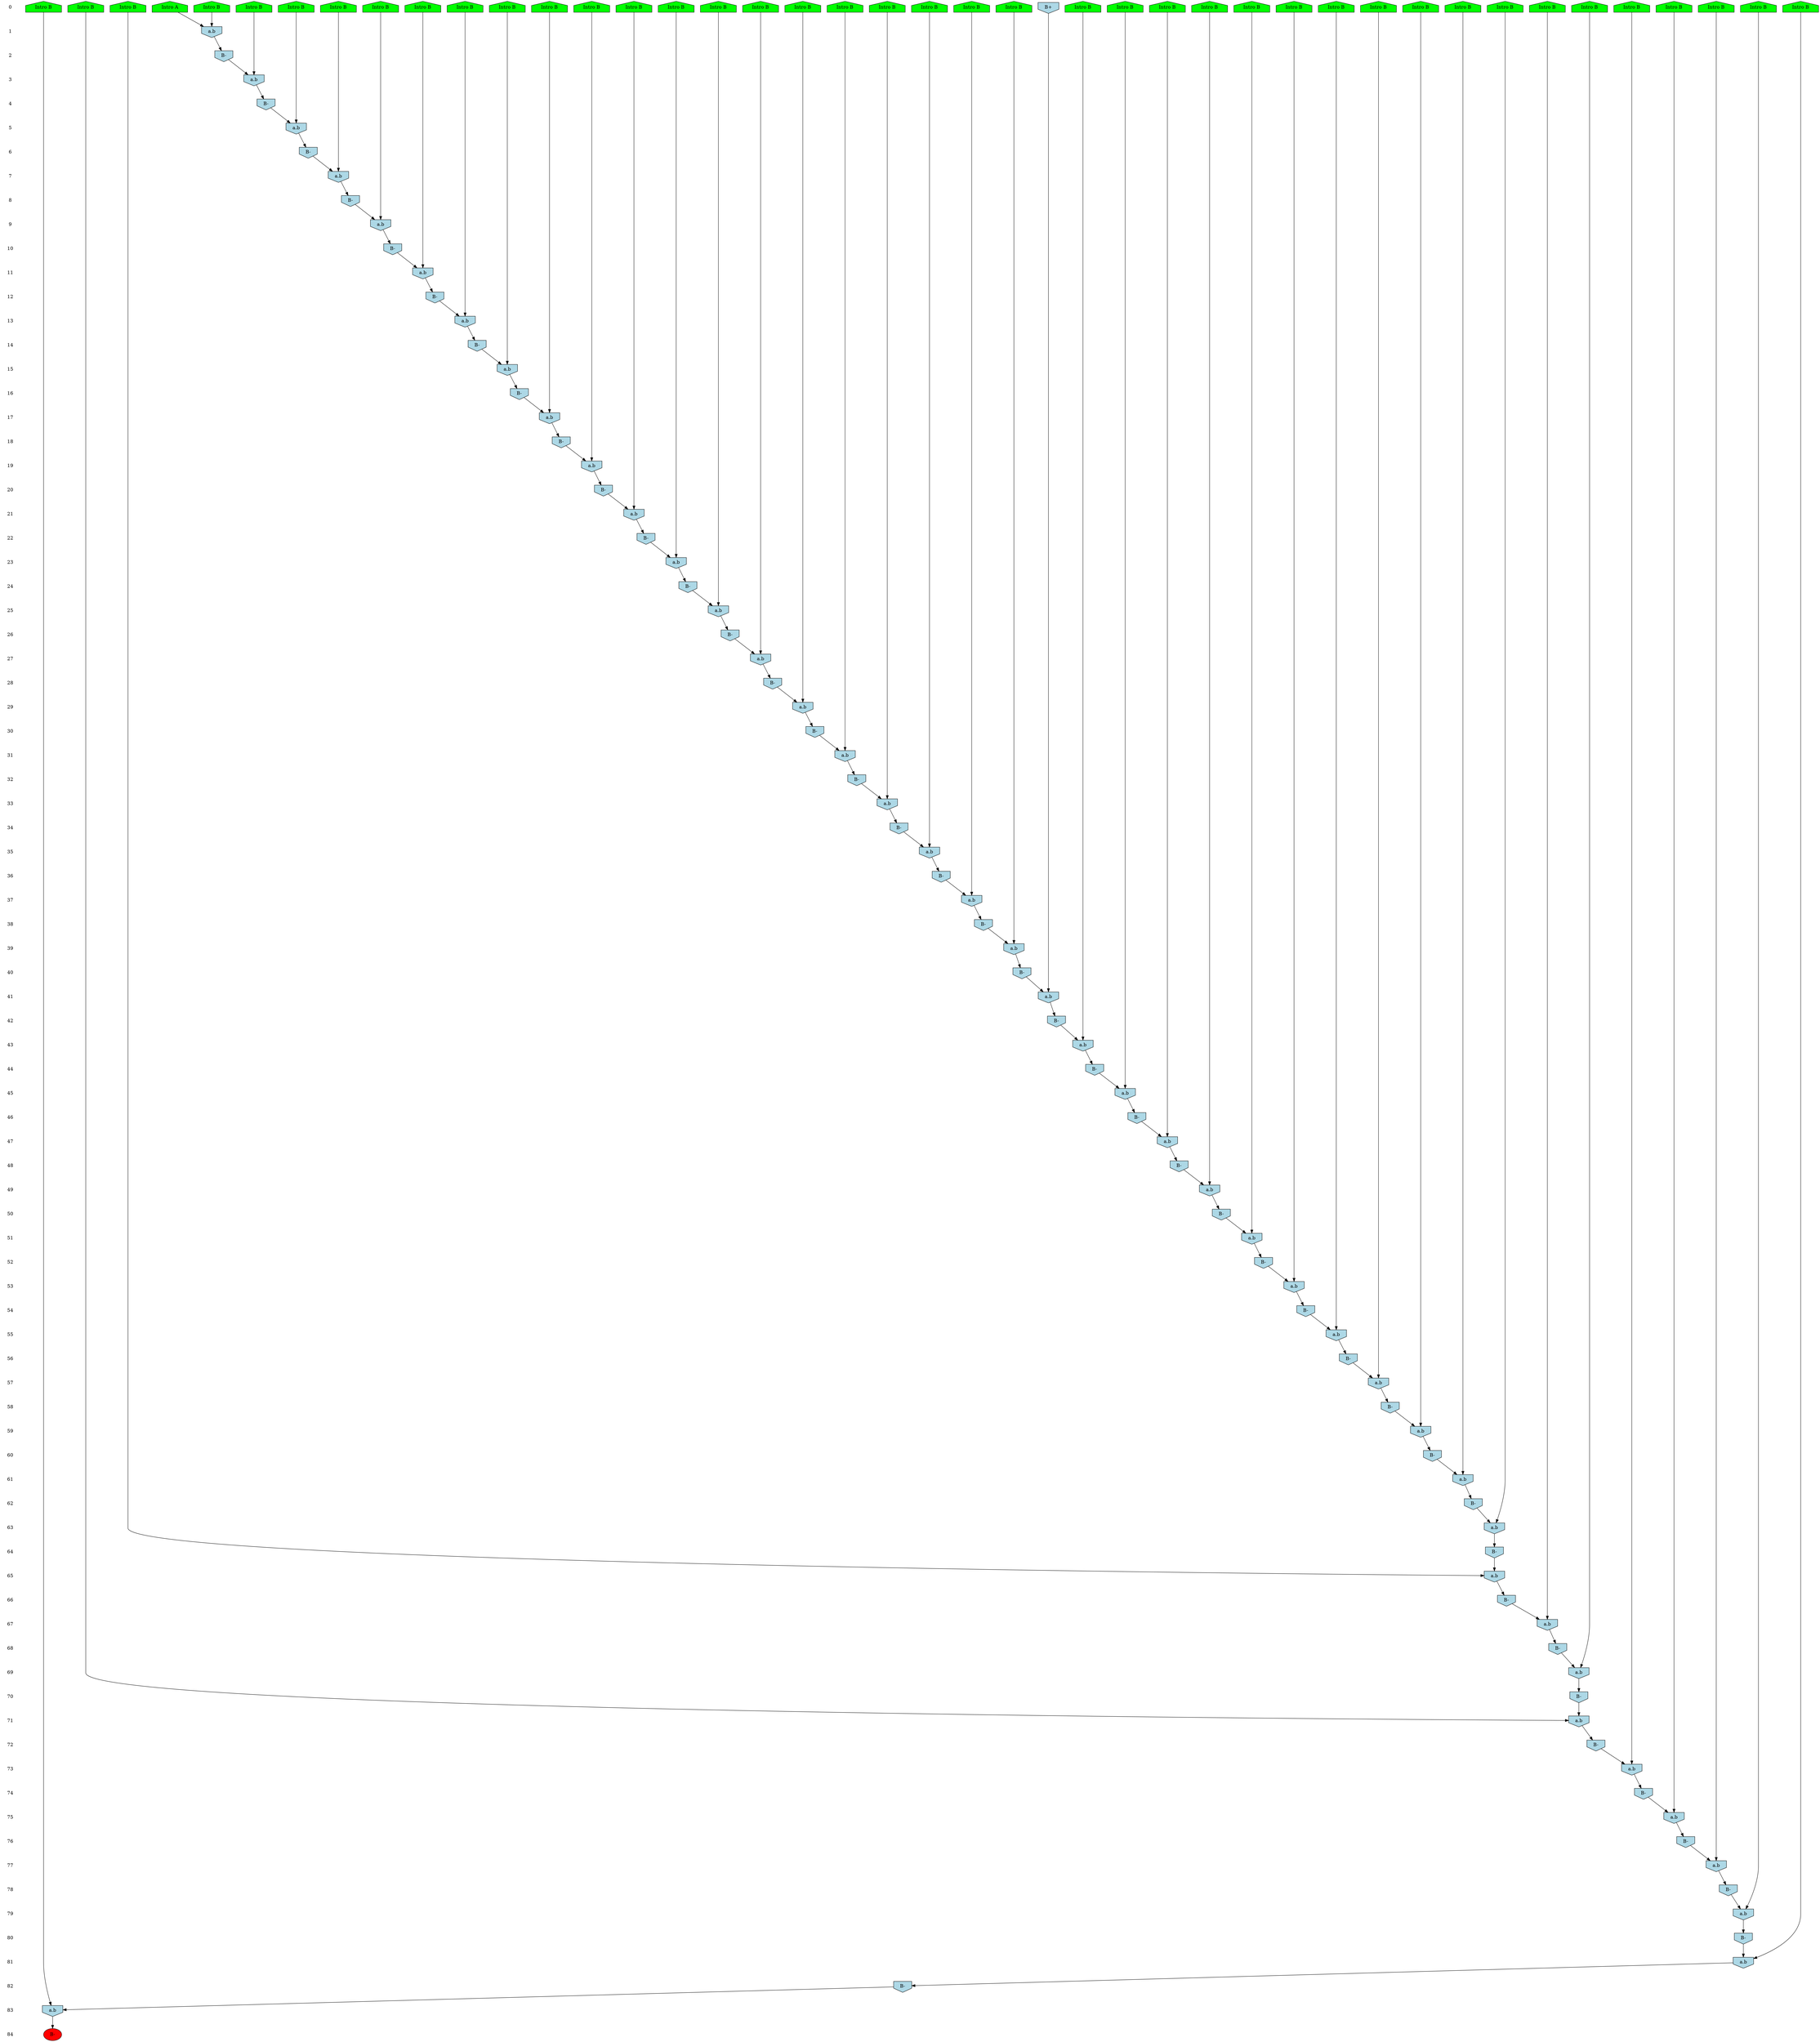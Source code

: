 /* Compression of 1 causal flows obtained in average at 3.810448E+01 t.u */
/* Compressed causal flows were: [42] */
digraph G{
 ranksep=.5 ; 
{ rank = same ; "0" [shape=plaintext] ; node_1 [label ="Intro B", shape=house, style=filled, fillcolor=green] ;
node_2 [label ="Intro B", shape=house, style=filled, fillcolor=green] ;
node_3 [label ="Intro B", shape=house, style=filled, fillcolor=green] ;
node_4 [label ="Intro B", shape=house, style=filled, fillcolor=green] ;
node_5 [label ="Intro B", shape=house, style=filled, fillcolor=green] ;
node_6 [label ="Intro B", shape=house, style=filled, fillcolor=green] ;
node_7 [label ="Intro B", shape=house, style=filled, fillcolor=green] ;
node_8 [label ="Intro B", shape=house, style=filled, fillcolor=green] ;
node_9 [label ="Intro B", shape=house, style=filled, fillcolor=green] ;
node_10 [label ="Intro B", shape=house, style=filled, fillcolor=green] ;
node_11 [label ="Intro B", shape=house, style=filled, fillcolor=green] ;
node_12 [label ="Intro B", shape=house, style=filled, fillcolor=green] ;
node_13 [label ="Intro B", shape=house, style=filled, fillcolor=green] ;
node_14 [label ="Intro B", shape=house, style=filled, fillcolor=green] ;
node_15 [label ="Intro B", shape=house, style=filled, fillcolor=green] ;
node_16 [label ="Intro B", shape=house, style=filled, fillcolor=green] ;
node_17 [label ="Intro B", shape=house, style=filled, fillcolor=green] ;
node_18 [label ="Intro B", shape=house, style=filled, fillcolor=green] ;
node_19 [label ="Intro B", shape=house, style=filled, fillcolor=green] ;
node_20 [label ="Intro B", shape=house, style=filled, fillcolor=green] ;
node_21 [label ="Intro B", shape=house, style=filled, fillcolor=green] ;
node_22 [label ="Intro B", shape=house, style=filled, fillcolor=green] ;
node_23 [label ="Intro B", shape=house, style=filled, fillcolor=green] ;
node_24 [label ="Intro B", shape=house, style=filled, fillcolor=green] ;
node_25 [label ="Intro B", shape=house, style=filled, fillcolor=green] ;
node_26 [label ="Intro B", shape=house, style=filled, fillcolor=green] ;
node_27 [label ="Intro B", shape=house, style=filled, fillcolor=green] ;
node_28 [label ="Intro B", shape=house, style=filled, fillcolor=green] ;
node_29 [label ="Intro B", shape=house, style=filled, fillcolor=green] ;
node_30 [label ="Intro B", shape=house, style=filled, fillcolor=green] ;
node_31 [label ="Intro B", shape=house, style=filled, fillcolor=green] ;
node_32 [label ="Intro B", shape=house, style=filled, fillcolor=green] ;
node_33 [label ="Intro B", shape=house, style=filled, fillcolor=green] ;
node_34 [label ="Intro B", shape=house, style=filled, fillcolor=green] ;
node_35 [label ="Intro B", shape=house, style=filled, fillcolor=green] ;
node_36 [label ="Intro B", shape=house, style=filled, fillcolor=green] ;
node_37 [label ="Intro B", shape=house, style=filled, fillcolor=green] ;
node_38 [label ="Intro B", shape=house, style=filled, fillcolor=green] ;
node_39 [label ="Intro B", shape=house, style=filled, fillcolor=green] ;
node_40 [label ="Intro B", shape=house, style=filled, fillcolor=green] ;
node_41 [label ="Intro B", shape=house, style=filled, fillcolor=green] ;
node_42 [label ="Intro A", shape=house, style=filled, fillcolor=green] ;
node_56 [label="B+", shape=invhouse, style=filled, fillcolor = lightblue] ;
}
{ rank = same ; "1" [shape=plaintext] ; node_43 [label="a.b", shape=invhouse, style=filled, fillcolor = lightblue] ;
}
{ rank = same ; "2" [shape=plaintext] ; node_44 [label="B-", shape=invhouse, style=filled, fillcolor = lightblue] ;
}
{ rank = same ; "3" [shape=plaintext] ; node_45 [label="a.b", shape=invhouse, style=filled, fillcolor = lightblue] ;
}
{ rank = same ; "4" [shape=plaintext] ; node_46 [label="B-", shape=invhouse, style=filled, fillcolor = lightblue] ;
}
{ rank = same ; "5" [shape=plaintext] ; node_47 [label="a.b", shape=invhouse, style=filled, fillcolor = lightblue] ;
}
{ rank = same ; "6" [shape=plaintext] ; node_48 [label="B-", shape=invhouse, style=filled, fillcolor = lightblue] ;
}
{ rank = same ; "7" [shape=plaintext] ; node_49 [label="a.b", shape=invhouse, style=filled, fillcolor = lightblue] ;
}
{ rank = same ; "8" [shape=plaintext] ; node_50 [label="B-", shape=invhouse, style=filled, fillcolor = lightblue] ;
}
{ rank = same ; "9" [shape=plaintext] ; node_51 [label="a.b", shape=invhouse, style=filled, fillcolor = lightblue] ;
}
{ rank = same ; "10" [shape=plaintext] ; node_52 [label="B-", shape=invhouse, style=filled, fillcolor = lightblue] ;
}
{ rank = same ; "11" [shape=plaintext] ; node_53 [label="a.b", shape=invhouse, style=filled, fillcolor = lightblue] ;
}
{ rank = same ; "12" [shape=plaintext] ; node_54 [label="B-", shape=invhouse, style=filled, fillcolor = lightblue] ;
}
{ rank = same ; "13" [shape=plaintext] ; node_55 [label="a.b", shape=invhouse, style=filled, fillcolor = lightblue] ;
}
{ rank = same ; "14" [shape=plaintext] ; node_57 [label="B-", shape=invhouse, style=filled, fillcolor = lightblue] ;
}
{ rank = same ; "15" [shape=plaintext] ; node_58 [label="a.b", shape=invhouse, style=filled, fillcolor = lightblue] ;
}
{ rank = same ; "16" [shape=plaintext] ; node_59 [label="B-", shape=invhouse, style=filled, fillcolor = lightblue] ;
}
{ rank = same ; "17" [shape=plaintext] ; node_60 [label="a.b", shape=invhouse, style=filled, fillcolor = lightblue] ;
}
{ rank = same ; "18" [shape=plaintext] ; node_61 [label="B-", shape=invhouse, style=filled, fillcolor = lightblue] ;
}
{ rank = same ; "19" [shape=plaintext] ; node_62 [label="a.b", shape=invhouse, style=filled, fillcolor = lightblue] ;
}
{ rank = same ; "20" [shape=plaintext] ; node_63 [label="B-", shape=invhouse, style=filled, fillcolor = lightblue] ;
}
{ rank = same ; "21" [shape=plaintext] ; node_64 [label="a.b", shape=invhouse, style=filled, fillcolor = lightblue] ;
}
{ rank = same ; "22" [shape=plaintext] ; node_65 [label="B-", shape=invhouse, style=filled, fillcolor = lightblue] ;
}
{ rank = same ; "23" [shape=plaintext] ; node_66 [label="a.b", shape=invhouse, style=filled, fillcolor = lightblue] ;
}
{ rank = same ; "24" [shape=plaintext] ; node_67 [label="B-", shape=invhouse, style=filled, fillcolor = lightblue] ;
}
{ rank = same ; "25" [shape=plaintext] ; node_68 [label="a.b", shape=invhouse, style=filled, fillcolor = lightblue] ;
}
{ rank = same ; "26" [shape=plaintext] ; node_69 [label="B-", shape=invhouse, style=filled, fillcolor = lightblue] ;
}
{ rank = same ; "27" [shape=plaintext] ; node_70 [label="a.b", shape=invhouse, style=filled, fillcolor = lightblue] ;
}
{ rank = same ; "28" [shape=plaintext] ; node_71 [label="B-", shape=invhouse, style=filled, fillcolor = lightblue] ;
}
{ rank = same ; "29" [shape=plaintext] ; node_72 [label="a.b", shape=invhouse, style=filled, fillcolor = lightblue] ;
}
{ rank = same ; "30" [shape=plaintext] ; node_73 [label="B-", shape=invhouse, style=filled, fillcolor = lightblue] ;
}
{ rank = same ; "31" [shape=plaintext] ; node_74 [label="a.b", shape=invhouse, style=filled, fillcolor = lightblue] ;
}
{ rank = same ; "32" [shape=plaintext] ; node_75 [label="B-", shape=invhouse, style=filled, fillcolor = lightblue] ;
}
{ rank = same ; "33" [shape=plaintext] ; node_76 [label="a.b", shape=invhouse, style=filled, fillcolor = lightblue] ;
}
{ rank = same ; "34" [shape=plaintext] ; node_77 [label="B-", shape=invhouse, style=filled, fillcolor = lightblue] ;
}
{ rank = same ; "35" [shape=plaintext] ; node_78 [label="a.b", shape=invhouse, style=filled, fillcolor = lightblue] ;
}
{ rank = same ; "36" [shape=plaintext] ; node_79 [label="B-", shape=invhouse, style=filled, fillcolor = lightblue] ;
}
{ rank = same ; "37" [shape=plaintext] ; node_80 [label="a.b", shape=invhouse, style=filled, fillcolor = lightblue] ;
}
{ rank = same ; "38" [shape=plaintext] ; node_81 [label="B-", shape=invhouse, style=filled, fillcolor = lightblue] ;
}
{ rank = same ; "39" [shape=plaintext] ; node_82 [label="a.b", shape=invhouse, style=filled, fillcolor = lightblue] ;
}
{ rank = same ; "40" [shape=plaintext] ; node_83 [label="B-", shape=invhouse, style=filled, fillcolor = lightblue] ;
}
{ rank = same ; "41" [shape=plaintext] ; node_84 [label="a.b", shape=invhouse, style=filled, fillcolor = lightblue] ;
}
{ rank = same ; "42" [shape=plaintext] ; node_85 [label="B-", shape=invhouse, style=filled, fillcolor = lightblue] ;
}
{ rank = same ; "43" [shape=plaintext] ; node_86 [label="a.b", shape=invhouse, style=filled, fillcolor = lightblue] ;
}
{ rank = same ; "44" [shape=plaintext] ; node_87 [label="B-", shape=invhouse, style=filled, fillcolor = lightblue] ;
}
{ rank = same ; "45" [shape=plaintext] ; node_88 [label="a.b", shape=invhouse, style=filled, fillcolor = lightblue] ;
}
{ rank = same ; "46" [shape=plaintext] ; node_89 [label="B-", shape=invhouse, style=filled, fillcolor = lightblue] ;
}
{ rank = same ; "47" [shape=plaintext] ; node_90 [label="a.b", shape=invhouse, style=filled, fillcolor = lightblue] ;
}
{ rank = same ; "48" [shape=plaintext] ; node_91 [label="B-", shape=invhouse, style=filled, fillcolor = lightblue] ;
}
{ rank = same ; "49" [shape=plaintext] ; node_92 [label="a.b", shape=invhouse, style=filled, fillcolor = lightblue] ;
}
{ rank = same ; "50" [shape=plaintext] ; node_93 [label="B-", shape=invhouse, style=filled, fillcolor = lightblue] ;
}
{ rank = same ; "51" [shape=plaintext] ; node_94 [label="a.b", shape=invhouse, style=filled, fillcolor = lightblue] ;
}
{ rank = same ; "52" [shape=plaintext] ; node_95 [label="B-", shape=invhouse, style=filled, fillcolor = lightblue] ;
}
{ rank = same ; "53" [shape=plaintext] ; node_96 [label="a.b", shape=invhouse, style=filled, fillcolor = lightblue] ;
}
{ rank = same ; "54" [shape=plaintext] ; node_97 [label="B-", shape=invhouse, style=filled, fillcolor = lightblue] ;
}
{ rank = same ; "55" [shape=plaintext] ; node_98 [label="a.b", shape=invhouse, style=filled, fillcolor = lightblue] ;
}
{ rank = same ; "56" [shape=plaintext] ; node_99 [label="B-", shape=invhouse, style=filled, fillcolor = lightblue] ;
}
{ rank = same ; "57" [shape=plaintext] ; node_100 [label="a.b", shape=invhouse, style=filled, fillcolor = lightblue] ;
}
{ rank = same ; "58" [shape=plaintext] ; node_101 [label="B-", shape=invhouse, style=filled, fillcolor = lightblue] ;
}
{ rank = same ; "59" [shape=plaintext] ; node_102 [label="a.b", shape=invhouse, style=filled, fillcolor = lightblue] ;
}
{ rank = same ; "60" [shape=plaintext] ; node_103 [label="B-", shape=invhouse, style=filled, fillcolor = lightblue] ;
}
{ rank = same ; "61" [shape=plaintext] ; node_104 [label="a.b", shape=invhouse, style=filled, fillcolor = lightblue] ;
}
{ rank = same ; "62" [shape=plaintext] ; node_105 [label="B-", shape=invhouse, style=filled, fillcolor = lightblue] ;
}
{ rank = same ; "63" [shape=plaintext] ; node_106 [label="a.b", shape=invhouse, style=filled, fillcolor = lightblue] ;
}
{ rank = same ; "64" [shape=plaintext] ; node_107 [label="B-", shape=invhouse, style=filled, fillcolor = lightblue] ;
}
{ rank = same ; "65" [shape=plaintext] ; node_108 [label="a.b", shape=invhouse, style=filled, fillcolor = lightblue] ;
}
{ rank = same ; "66" [shape=plaintext] ; node_109 [label="B-", shape=invhouse, style=filled, fillcolor = lightblue] ;
}
{ rank = same ; "67" [shape=plaintext] ; node_110 [label="a.b", shape=invhouse, style=filled, fillcolor = lightblue] ;
}
{ rank = same ; "68" [shape=plaintext] ; node_111 [label="B-", shape=invhouse, style=filled, fillcolor = lightblue] ;
}
{ rank = same ; "69" [shape=plaintext] ; node_112 [label="a.b", shape=invhouse, style=filled, fillcolor = lightblue] ;
}
{ rank = same ; "70" [shape=plaintext] ; node_113 [label="B-", shape=invhouse, style=filled, fillcolor = lightblue] ;
}
{ rank = same ; "71" [shape=plaintext] ; node_114 [label="a.b", shape=invhouse, style=filled, fillcolor = lightblue] ;
}
{ rank = same ; "72" [shape=plaintext] ; node_115 [label="B-", shape=invhouse, style=filled, fillcolor = lightblue] ;
}
{ rank = same ; "73" [shape=plaintext] ; node_116 [label="a.b", shape=invhouse, style=filled, fillcolor = lightblue] ;
}
{ rank = same ; "74" [shape=plaintext] ; node_117 [label="B-", shape=invhouse, style=filled, fillcolor = lightblue] ;
}
{ rank = same ; "75" [shape=plaintext] ; node_118 [label="a.b", shape=invhouse, style=filled, fillcolor = lightblue] ;
}
{ rank = same ; "76" [shape=plaintext] ; node_119 [label="B-", shape=invhouse, style=filled, fillcolor = lightblue] ;
}
{ rank = same ; "77" [shape=plaintext] ; node_120 [label="a.b", shape=invhouse, style=filled, fillcolor = lightblue] ;
}
{ rank = same ; "78" [shape=plaintext] ; node_121 [label="B-", shape=invhouse, style=filled, fillcolor = lightblue] ;
}
{ rank = same ; "79" [shape=plaintext] ; node_122 [label="a.b", shape=invhouse, style=filled, fillcolor = lightblue] ;
}
{ rank = same ; "80" [shape=plaintext] ; node_123 [label="B-", shape=invhouse, style=filled, fillcolor = lightblue] ;
}
{ rank = same ; "81" [shape=plaintext] ; node_124 [label="a.b", shape=invhouse, style=filled, fillcolor = lightblue] ;
}
{ rank = same ; "82" [shape=plaintext] ; node_125 [label="B-", shape=invhouse, style=filled, fillcolor = lightblue] ;
}
{ rank = same ; "83" [shape=plaintext] ; node_126 [label="a.b", shape=invhouse, style=filled, fillcolor = lightblue] ;
}
{ rank = same ; "84" [shape=plaintext] ; node_127 [label ="B-", style=filled, fillcolor=red] ;
}
"0" -> "1" [style="invis"]; 
"1" -> "2" [style="invis"]; 
"2" -> "3" [style="invis"]; 
"3" -> "4" [style="invis"]; 
"4" -> "5" [style="invis"]; 
"5" -> "6" [style="invis"]; 
"6" -> "7" [style="invis"]; 
"7" -> "8" [style="invis"]; 
"8" -> "9" [style="invis"]; 
"9" -> "10" [style="invis"]; 
"10" -> "11" [style="invis"]; 
"11" -> "12" [style="invis"]; 
"12" -> "13" [style="invis"]; 
"13" -> "14" [style="invis"]; 
"14" -> "15" [style="invis"]; 
"15" -> "16" [style="invis"]; 
"16" -> "17" [style="invis"]; 
"17" -> "18" [style="invis"]; 
"18" -> "19" [style="invis"]; 
"19" -> "20" [style="invis"]; 
"20" -> "21" [style="invis"]; 
"21" -> "22" [style="invis"]; 
"22" -> "23" [style="invis"]; 
"23" -> "24" [style="invis"]; 
"24" -> "25" [style="invis"]; 
"25" -> "26" [style="invis"]; 
"26" -> "27" [style="invis"]; 
"27" -> "28" [style="invis"]; 
"28" -> "29" [style="invis"]; 
"29" -> "30" [style="invis"]; 
"30" -> "31" [style="invis"]; 
"31" -> "32" [style="invis"]; 
"32" -> "33" [style="invis"]; 
"33" -> "34" [style="invis"]; 
"34" -> "35" [style="invis"]; 
"35" -> "36" [style="invis"]; 
"36" -> "37" [style="invis"]; 
"37" -> "38" [style="invis"]; 
"38" -> "39" [style="invis"]; 
"39" -> "40" [style="invis"]; 
"40" -> "41" [style="invis"]; 
"41" -> "42" [style="invis"]; 
"42" -> "43" [style="invis"]; 
"43" -> "44" [style="invis"]; 
"44" -> "45" [style="invis"]; 
"45" -> "46" [style="invis"]; 
"46" -> "47" [style="invis"]; 
"47" -> "48" [style="invis"]; 
"48" -> "49" [style="invis"]; 
"49" -> "50" [style="invis"]; 
"50" -> "51" [style="invis"]; 
"51" -> "52" [style="invis"]; 
"52" -> "53" [style="invis"]; 
"53" -> "54" [style="invis"]; 
"54" -> "55" [style="invis"]; 
"55" -> "56" [style="invis"]; 
"56" -> "57" [style="invis"]; 
"57" -> "58" [style="invis"]; 
"58" -> "59" [style="invis"]; 
"59" -> "60" [style="invis"]; 
"60" -> "61" [style="invis"]; 
"61" -> "62" [style="invis"]; 
"62" -> "63" [style="invis"]; 
"63" -> "64" [style="invis"]; 
"64" -> "65" [style="invis"]; 
"65" -> "66" [style="invis"]; 
"66" -> "67" [style="invis"]; 
"67" -> "68" [style="invis"]; 
"68" -> "69" [style="invis"]; 
"69" -> "70" [style="invis"]; 
"70" -> "71" [style="invis"]; 
"71" -> "72" [style="invis"]; 
"72" -> "73" [style="invis"]; 
"73" -> "74" [style="invis"]; 
"74" -> "75" [style="invis"]; 
"75" -> "76" [style="invis"]; 
"76" -> "77" [style="invis"]; 
"77" -> "78" [style="invis"]; 
"78" -> "79" [style="invis"]; 
"79" -> "80" [style="invis"]; 
"80" -> "81" [style="invis"]; 
"81" -> "82" [style="invis"]; 
"82" -> "83" [style="invis"]; 
"83" -> "84" [style="invis"]; 
node_4 -> node_43
node_42 -> node_43
node_43 -> node_44
node_14 -> node_45
node_44 -> node_45
node_45 -> node_46
node_11 -> node_47
node_46 -> node_47
node_47 -> node_48
node_37 -> node_49
node_48 -> node_49
node_49 -> node_50
node_7 -> node_51
node_50 -> node_51
node_51 -> node_52
node_26 -> node_53
node_52 -> node_53
node_53 -> node_54
node_28 -> node_55
node_54 -> node_55
node_55 -> node_57
node_34 -> node_58
node_57 -> node_58
node_58 -> node_59
node_16 -> node_60
node_59 -> node_60
node_60 -> node_61
node_5 -> node_62
node_61 -> node_62
node_62 -> node_63
node_38 -> node_64
node_63 -> node_64
node_64 -> node_65
node_12 -> node_66
node_65 -> node_66
node_66 -> node_67
node_36 -> node_68
node_67 -> node_68
node_68 -> node_69
node_21 -> node_70
node_69 -> node_70
node_70 -> node_71
node_17 -> node_72
node_71 -> node_72
node_72 -> node_73
node_3 -> node_74
node_73 -> node_74
node_74 -> node_75
node_23 -> node_76
node_75 -> node_76
node_76 -> node_77
node_10 -> node_78
node_77 -> node_78
node_78 -> node_79
node_9 -> node_80
node_79 -> node_80
node_80 -> node_81
node_15 -> node_82
node_81 -> node_82
node_82 -> node_83
node_56 -> node_84
node_83 -> node_84
node_84 -> node_85
node_31 -> node_86
node_85 -> node_86
node_86 -> node_87
node_25 -> node_88
node_87 -> node_88
node_88 -> node_89
node_20 -> node_90
node_89 -> node_90
node_90 -> node_91
node_24 -> node_92
node_91 -> node_92
node_92 -> node_93
node_39 -> node_94
node_93 -> node_94
node_94 -> node_95
node_8 -> node_96
node_95 -> node_96
node_96 -> node_97
node_18 -> node_98
node_97 -> node_98
node_98 -> node_99
node_2 -> node_100
node_99 -> node_100
node_100 -> node_101
node_33 -> node_102
node_101 -> node_102
node_102 -> node_103
node_6 -> node_104
node_103 -> node_104
node_104 -> node_105
node_27 -> node_106
node_105 -> node_106
node_106 -> node_107
node_1 -> node_108
node_107 -> node_108
node_108 -> node_109
node_30 -> node_110
node_109 -> node_110
node_110 -> node_111
node_13 -> node_112
node_111 -> node_112
node_112 -> node_113
node_22 -> node_114
node_113 -> node_114
node_114 -> node_115
node_32 -> node_116
node_115 -> node_116
node_116 -> node_117
node_19 -> node_118
node_117 -> node_118
node_118 -> node_119
node_35 -> node_120
node_119 -> node_120
node_120 -> node_121
node_40 -> node_122
node_121 -> node_122
node_122 -> node_123
node_41 -> node_124
node_123 -> node_124
node_124 -> node_125
node_29 -> node_126
node_125 -> node_126
node_126 -> node_127
}
/*
 Dot generation time: 0.000903
*/